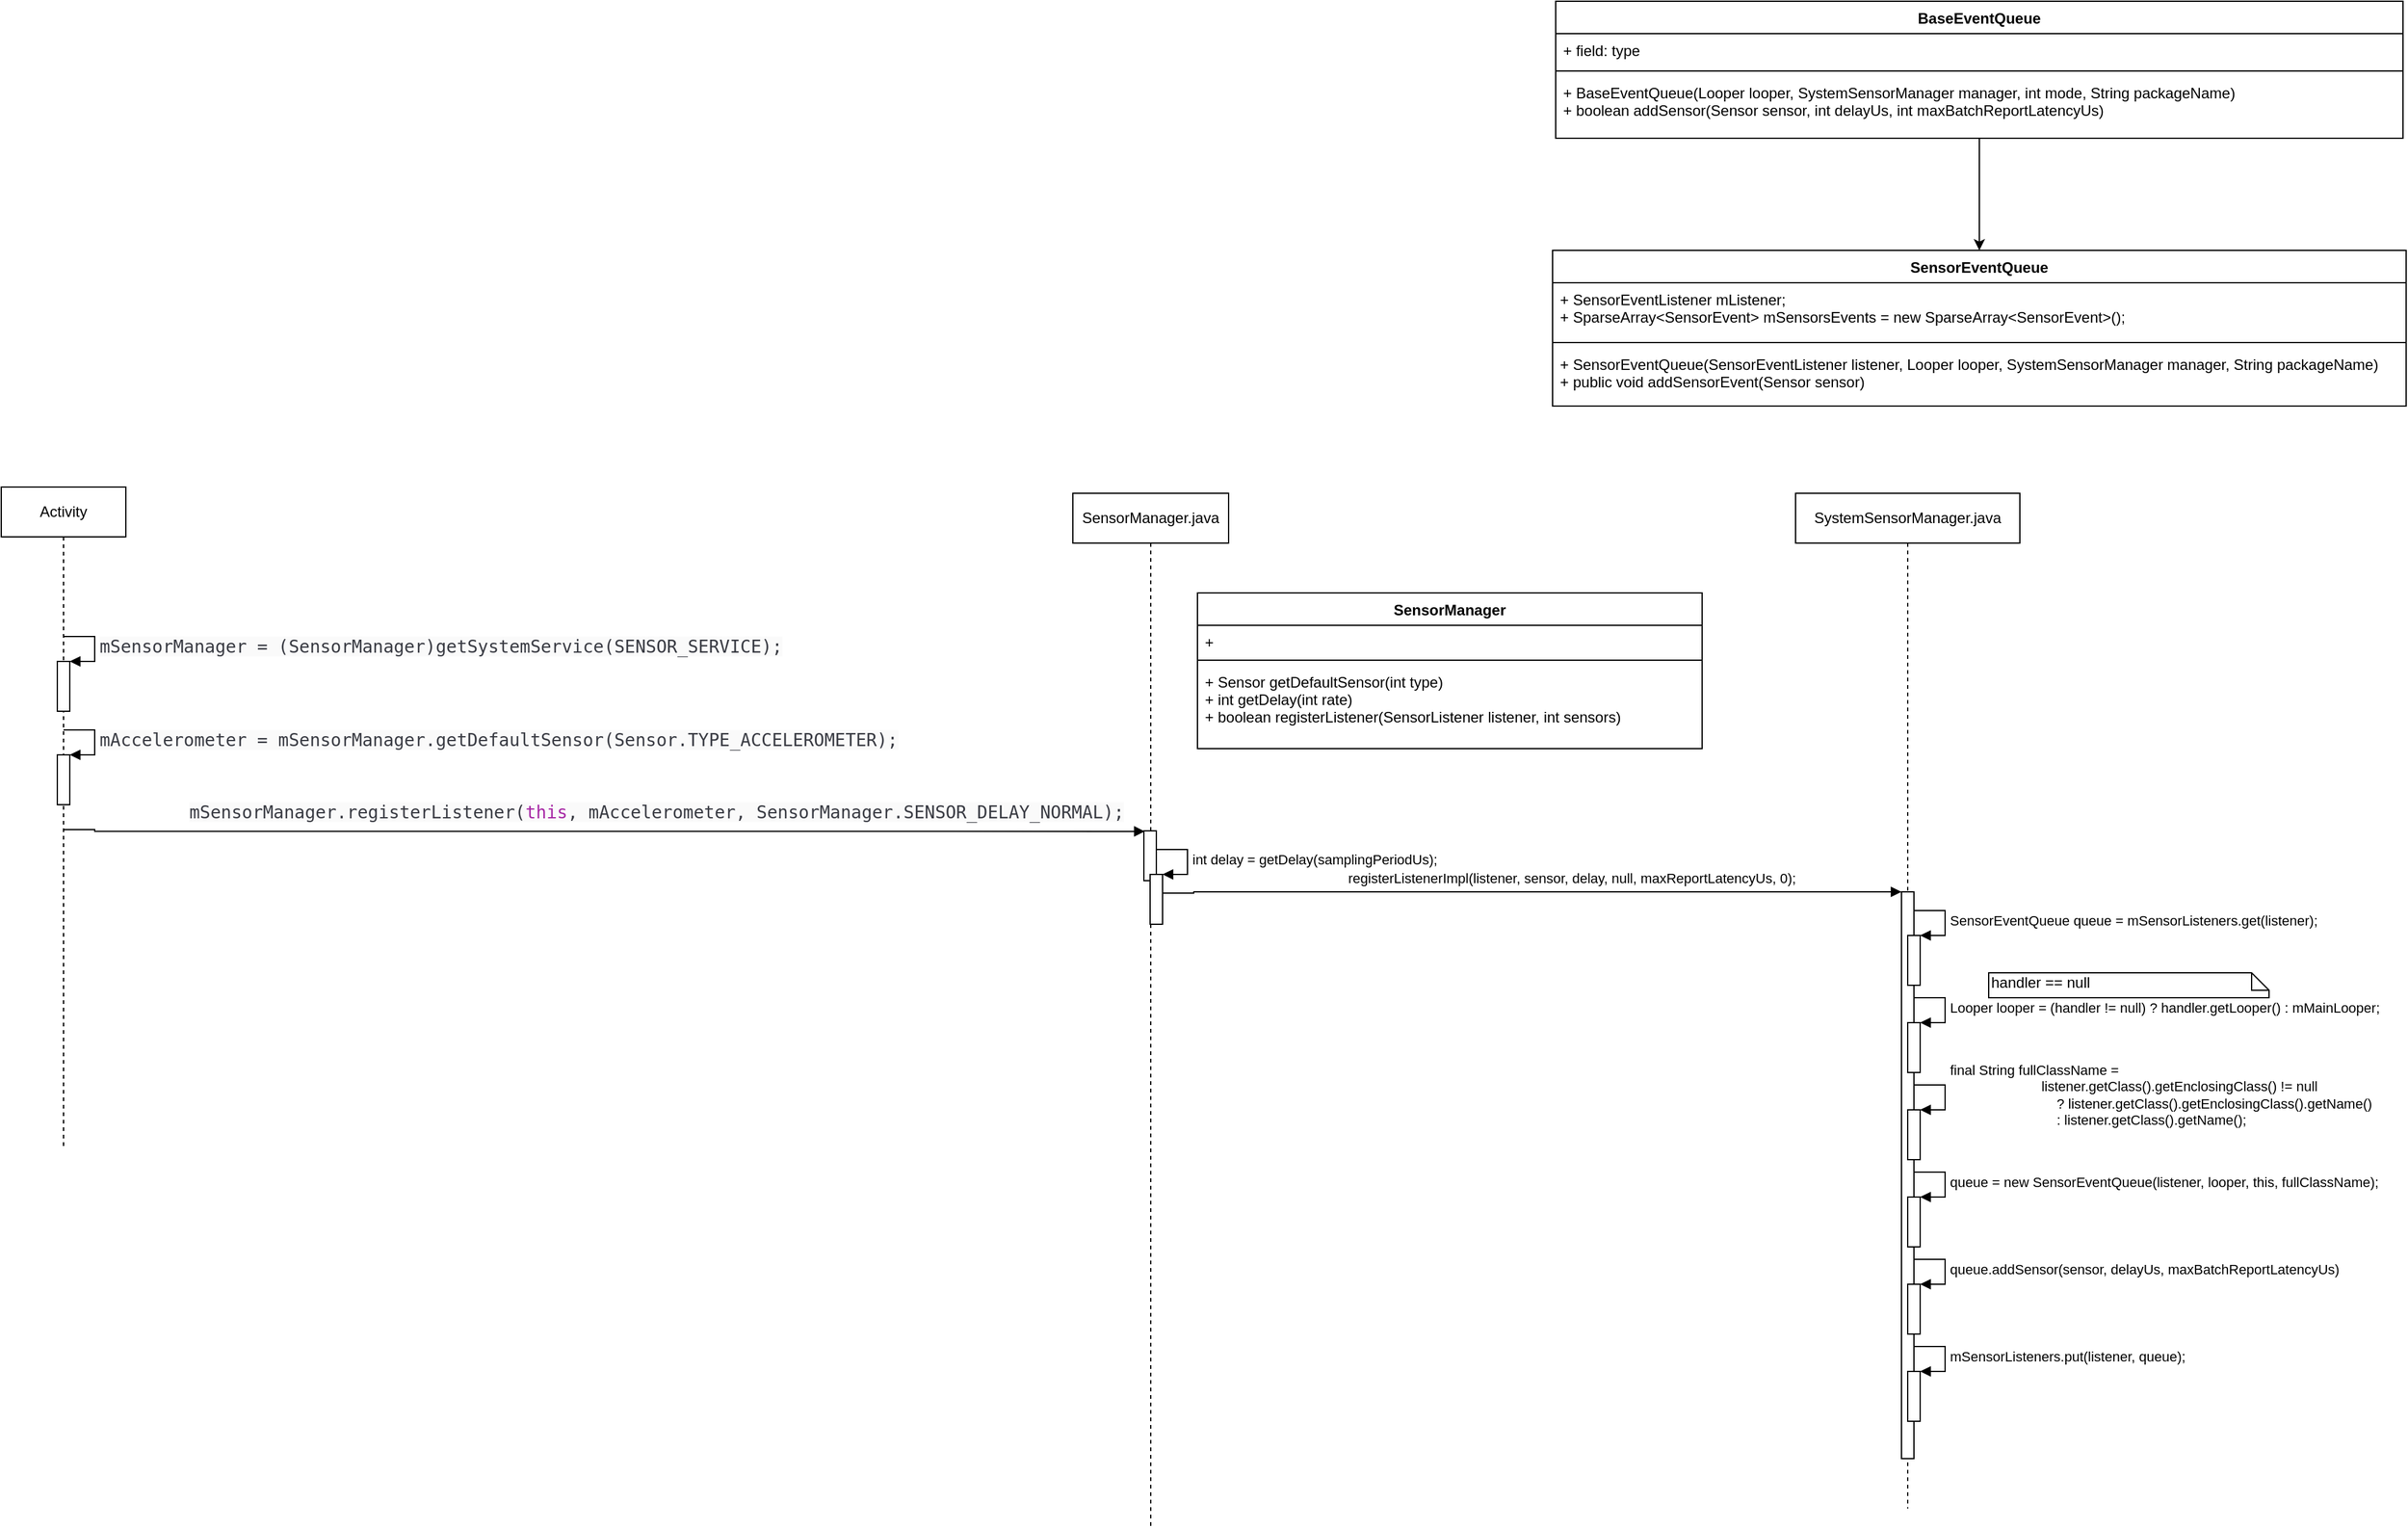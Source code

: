 <mxfile version="13.6.2" type="device"><diagram id="QYVqVz0r_oI3NtYIHSxN" name="Page-1"><mxGraphModel dx="1551" dy="2320" grid="1" gridSize="5" guides="1" tooltips="1" connect="1" arrows="1" fold="1" page="1" pageScale="1" pageWidth="827" pageHeight="1169" math="0" shadow="0"><root><mxCell id="0"/><mxCell id="1" parent="0"/><mxCell id="lY0_w_oUYwb8Sbvu8OWi-3" value="Activity" style="shape=umlLifeline;perimeter=lifelinePerimeter;whiteSpace=wrap;html=1;container=1;collapsible=0;recursiveResize=0;outlineConnect=0;" vertex="1" parent="1"><mxGeometry x="100" y="220" width="100" height="530" as="geometry"/></mxCell><mxCell id="lY0_w_oUYwb8Sbvu8OWi-4" value="" style="html=1;points=[];perimeter=orthogonalPerimeter;" vertex="1" parent="lY0_w_oUYwb8Sbvu8OWi-3"><mxGeometry x="45" y="140" width="10" height="40" as="geometry"/></mxCell><mxCell id="lY0_w_oUYwb8Sbvu8OWi-5" value="&lt;span style=&quot;color: rgb(56 , 58 , 66) ; font-family: &amp;#34;source code pro&amp;#34; , &amp;#34;dejavu sans mono&amp;#34; , &amp;#34;ubuntu mono&amp;#34; , &amp;#34;anonymous pro&amp;#34; , &amp;#34;droid sans mono&amp;#34; , &amp;#34;menlo&amp;#34; , &amp;#34;monaco&amp;#34; , &amp;#34;consolas&amp;#34; , &amp;#34;inconsolata&amp;#34; , &amp;#34;courier&amp;#34; , monospace , &amp;#34;pingfang sc&amp;#34; , &amp;#34;microsoft yahei&amp;#34; , sans-serif ; font-size: 14px ; background-color: rgb(250 , 250 , 250)&quot;&gt;mSensorManager = (SensorManager)getSystemService(SENSOR_SERVICE);&lt;/span&gt;" style="edgeStyle=orthogonalEdgeStyle;html=1;align=left;spacingLeft=2;endArrow=block;rounded=0;entryX=1;entryY=0;" edge="1" target="lY0_w_oUYwb8Sbvu8OWi-4" parent="lY0_w_oUYwb8Sbvu8OWi-3"><mxGeometry relative="1" as="geometry"><mxPoint x="50" y="120" as="sourcePoint"/><Array as="points"><mxPoint x="75" y="120"/></Array></mxGeometry></mxCell><mxCell id="lY0_w_oUYwb8Sbvu8OWi-6" value="" style="html=1;points=[];perimeter=orthogonalPerimeter;" vertex="1" parent="lY0_w_oUYwb8Sbvu8OWi-3"><mxGeometry x="45" y="215" width="10" height="40" as="geometry"/></mxCell><mxCell id="lY0_w_oUYwb8Sbvu8OWi-7" value="&lt;span style=&quot;color: rgb(56 , 58 , 66) ; font-family: &amp;#34;source code pro&amp;#34; , &amp;#34;dejavu sans mono&amp;#34; , &amp;#34;ubuntu mono&amp;#34; , &amp;#34;anonymous pro&amp;#34; , &amp;#34;droid sans mono&amp;#34; , &amp;#34;menlo&amp;#34; , &amp;#34;monaco&amp;#34; , &amp;#34;consolas&amp;#34; , &amp;#34;inconsolata&amp;#34; , &amp;#34;courier&amp;#34; , monospace , &amp;#34;pingfang sc&amp;#34; , &amp;#34;microsoft yahei&amp;#34; , sans-serif ; font-size: 14px ; background-color: rgb(250 , 250 , 250)&quot;&gt;mAccelerometer = mSensorManager.getDefaultSensor(Sensor.TYPE_ACCELEROMETER);&lt;/span&gt;" style="edgeStyle=orthogonalEdgeStyle;html=1;align=left;spacingLeft=2;endArrow=block;rounded=0;entryX=1;entryY=0;" edge="1" target="lY0_w_oUYwb8Sbvu8OWi-6" parent="lY0_w_oUYwb8Sbvu8OWi-3"><mxGeometry relative="1" as="geometry"><mxPoint x="50" y="195" as="sourcePoint"/><Array as="points"><mxPoint x="75" y="195"/></Array></mxGeometry></mxCell><mxCell id="lY0_w_oUYwb8Sbvu8OWi-9" value="&lt;span style=&quot;color: rgb(56 , 58 , 66) ; font-family: &amp;#34;source code pro&amp;#34; , &amp;#34;dejavu sans mono&amp;#34; , &amp;#34;ubuntu mono&amp;#34; , &amp;#34;anonymous pro&amp;#34; , &amp;#34;droid sans mono&amp;#34; , &amp;#34;menlo&amp;#34; , &amp;#34;monaco&amp;#34; , &amp;#34;consolas&amp;#34; , &amp;#34;inconsolata&amp;#34; , &amp;#34;courier&amp;#34; , monospace , &amp;#34;pingfang sc&amp;#34; , &amp;#34;microsoft yahei&amp;#34; , sans-serif ; font-size: 14px ; background-color: rgb(250 , 250 , 250)&quot;&gt;mSensorManager.registerListener(&lt;/span&gt;&lt;span class=&quot;hljs-keyword&quot; style=&quot;box-sizing: border-box ; outline: 0px ; margin: 0px ; padding: 0px ; font-family: &amp;#34;source code pro&amp;#34; , &amp;#34;dejavu sans mono&amp;#34; , &amp;#34;ubuntu mono&amp;#34; , &amp;#34;anonymous pro&amp;#34; , &amp;#34;droid sans mono&amp;#34; , &amp;#34;menlo&amp;#34; , &amp;#34;monaco&amp;#34; , &amp;#34;consolas&amp;#34; , &amp;#34;inconsolata&amp;#34; , &amp;#34;courier&amp;#34; , monospace , &amp;#34;pingfang sc&amp;#34; , &amp;#34;microsoft yahei&amp;#34; , sans-serif ; color: rgb(166 , 38 , 164) ; overflow-wrap: break-word ; font-size: 14px ; background-color: rgb(250 , 250 , 250)&quot;&gt;this&lt;/span&gt;&lt;span style=&quot;color: rgb(56 , 58 , 66) ; font-family: &amp;#34;source code pro&amp;#34; , &amp;#34;dejavu sans mono&amp;#34; , &amp;#34;ubuntu mono&amp;#34; , &amp;#34;anonymous pro&amp;#34; , &amp;#34;droid sans mono&amp;#34; , &amp;#34;menlo&amp;#34; , &amp;#34;monaco&amp;#34; , &amp;#34;consolas&amp;#34; , &amp;#34;inconsolata&amp;#34; , &amp;#34;courier&amp;#34; , monospace , &amp;#34;pingfang sc&amp;#34; , &amp;#34;microsoft yahei&amp;#34; , sans-serif ; font-size: 14px ; background-color: rgb(250 , 250 , 250)&quot;&gt;, mAccelerometer, SensorManager.SENSOR_DELAY_NORMAL);&lt;/span&gt;" style="edgeStyle=orthogonalEdgeStyle;html=1;align=left;spacingLeft=2;endArrow=block;rounded=0;entryX=0.072;entryY=0.011;entryDx=0;entryDy=0;entryPerimeter=0;" edge="1" target="lY0_w_oUYwb8Sbvu8OWi-8" parent="1"><mxGeometry x="-0.773" y="15" relative="1" as="geometry"><mxPoint x="150" y="495" as="sourcePoint"/><Array as="points"><mxPoint x="175" y="495"/></Array><mxPoint as="offset"/></mxGeometry></mxCell><mxCell id="lY0_w_oUYwb8Sbvu8OWi-15" value="SensorManager.java" style="shape=umlLifeline;perimeter=lifelinePerimeter;whiteSpace=wrap;html=1;container=1;collapsible=0;recursiveResize=0;outlineConnect=0;" vertex="1" parent="1"><mxGeometry x="960" y="225" width="125" height="830" as="geometry"/></mxCell><mxCell id="lY0_w_oUYwb8Sbvu8OWi-8" value="" style="html=1;points=[];perimeter=orthogonalPerimeter;" vertex="1" parent="lY0_w_oUYwb8Sbvu8OWi-15"><mxGeometry x="57" y="271" width="10" height="40" as="geometry"/></mxCell><mxCell id="lY0_w_oUYwb8Sbvu8OWi-18" value="" style="html=1;points=[];perimeter=orthogonalPerimeter;" vertex="1" parent="lY0_w_oUYwb8Sbvu8OWi-15"><mxGeometry x="62" y="306" width="10" height="40" as="geometry"/></mxCell><mxCell id="lY0_w_oUYwb8Sbvu8OWi-19" value="int delay = getDelay(samplingPeriodUs);" style="edgeStyle=orthogonalEdgeStyle;html=1;align=left;spacingLeft=2;endArrow=block;rounded=0;entryX=1;entryY=0;" edge="1" target="lY0_w_oUYwb8Sbvu8OWi-18" parent="lY0_w_oUYwb8Sbvu8OWi-15"><mxGeometry relative="1" as="geometry"><mxPoint x="67" y="286" as="sourcePoint"/><Array as="points"><mxPoint x="92" y="286"/></Array></mxGeometry></mxCell><mxCell id="lY0_w_oUYwb8Sbvu8OWi-21" value="registerListenerImpl(listener, sensor, delay, null, maxReportLatencyUs, 0);" style="edgeStyle=orthogonalEdgeStyle;html=1;align=left;spacingLeft=2;endArrow=block;rounded=0;entryX=0;entryY=0;entryDx=0;entryDy=0;entryPerimeter=0;" edge="1" target="lY0_w_oUYwb8Sbvu8OWi-20" parent="lY0_w_oUYwb8Sbvu8OWi-15"><mxGeometry x="-0.509" y="11" relative="1" as="geometry"><mxPoint x="72" y="321" as="sourcePoint"/><Array as="points"><mxPoint x="97" y="321"/><mxPoint x="97" y="320"/></Array><mxPoint as="offset"/></mxGeometry></mxCell><mxCell id="lY0_w_oUYwb8Sbvu8OWi-11" value="SensorManager" style="swimlane;fontStyle=1;align=center;verticalAlign=top;childLayout=stackLayout;horizontal=1;startSize=26;horizontalStack=0;resizeParent=1;resizeParentMax=0;resizeLast=0;collapsible=1;marginBottom=0;" vertex="1" parent="1"><mxGeometry x="1060" y="305" width="405" height="125" as="geometry"/></mxCell><mxCell id="lY0_w_oUYwb8Sbvu8OWi-12" value="+ " style="text;strokeColor=none;fillColor=none;align=left;verticalAlign=top;spacingLeft=4;spacingRight=4;overflow=hidden;rotatable=0;points=[[0,0.5],[1,0.5]];portConstraint=eastwest;" vertex="1" parent="lY0_w_oUYwb8Sbvu8OWi-11"><mxGeometry y="26" width="405" height="24" as="geometry"/></mxCell><mxCell id="lY0_w_oUYwb8Sbvu8OWi-13" value="" style="line;strokeWidth=1;fillColor=none;align=left;verticalAlign=middle;spacingTop=-1;spacingLeft=3;spacingRight=3;rotatable=0;labelPosition=right;points=[];portConstraint=eastwest;" vertex="1" parent="lY0_w_oUYwb8Sbvu8OWi-11"><mxGeometry y="50" width="405" height="8" as="geometry"/></mxCell><mxCell id="lY0_w_oUYwb8Sbvu8OWi-14" value="+ Sensor getDefaultSensor(int type)&#10;+ int getDelay(int rate)&#10;+ boolean registerListener(SensorListener listener, int sensors)" style="text;strokeColor=none;fillColor=none;align=left;verticalAlign=top;spacingLeft=4;spacingRight=4;overflow=hidden;rotatable=0;points=[[0,0.5],[1,0.5]];portConstraint=eastwest;" vertex="1" parent="lY0_w_oUYwb8Sbvu8OWi-11"><mxGeometry y="58" width="405" height="67" as="geometry"/></mxCell><mxCell id="lY0_w_oUYwb8Sbvu8OWi-22" value="SystemSensorManager.java" style="shape=umlLifeline;perimeter=lifelinePerimeter;whiteSpace=wrap;html=1;container=1;collapsible=0;recursiveResize=0;outlineConnect=0;" vertex="1" parent="1"><mxGeometry x="1540" y="225" width="180" height="815" as="geometry"/></mxCell><mxCell id="lY0_w_oUYwb8Sbvu8OWi-20" value="" style="html=1;points=[];perimeter=orthogonalPerimeter;" vertex="1" parent="lY0_w_oUYwb8Sbvu8OWi-22"><mxGeometry x="85" y="320" width="10" height="455" as="geometry"/></mxCell><mxCell id="lY0_w_oUYwb8Sbvu8OWi-23" value="" style="html=1;points=[];perimeter=orthogonalPerimeter;" vertex="1" parent="lY0_w_oUYwb8Sbvu8OWi-22"><mxGeometry x="90" y="355" width="10" height="40" as="geometry"/></mxCell><mxCell id="lY0_w_oUYwb8Sbvu8OWi-24" value="SensorEventQueue queue = mSensorListeners.get(listener);" style="edgeStyle=orthogonalEdgeStyle;html=1;align=left;spacingLeft=2;endArrow=block;rounded=0;entryX=1;entryY=0;" edge="1" target="lY0_w_oUYwb8Sbvu8OWi-23" parent="lY0_w_oUYwb8Sbvu8OWi-22"><mxGeometry relative="1" as="geometry"><mxPoint x="95" y="335" as="sourcePoint"/><Array as="points"><mxPoint x="120" y="335"/></Array></mxGeometry></mxCell><mxCell id="lY0_w_oUYwb8Sbvu8OWi-25" value="" style="html=1;points=[];perimeter=orthogonalPerimeter;" vertex="1" parent="lY0_w_oUYwb8Sbvu8OWi-22"><mxGeometry x="90" y="425" width="10" height="40" as="geometry"/></mxCell><mxCell id="lY0_w_oUYwb8Sbvu8OWi-26" value="Looper looper = (handler != null) ? handler.getLooper() : mMainLooper;" style="edgeStyle=orthogonalEdgeStyle;html=1;align=left;spacingLeft=2;endArrow=block;rounded=0;entryX=1;entryY=0;" edge="1" target="lY0_w_oUYwb8Sbvu8OWi-25" parent="lY0_w_oUYwb8Sbvu8OWi-22"><mxGeometry relative="1" as="geometry"><mxPoint x="95" y="405" as="sourcePoint"/><Array as="points"><mxPoint x="120" y="405"/></Array></mxGeometry></mxCell><mxCell id="lY0_w_oUYwb8Sbvu8OWi-27" value="" style="html=1;points=[];perimeter=orthogonalPerimeter;" vertex="1" parent="lY0_w_oUYwb8Sbvu8OWi-22"><mxGeometry x="90" y="495" width="10" height="40" as="geometry"/></mxCell><mxCell id="lY0_w_oUYwb8Sbvu8OWi-28" value="&lt;div&gt;final String fullClassName =&lt;/div&gt;&lt;div&gt;&amp;nbsp; &amp;nbsp; &amp;nbsp; &amp;nbsp; &amp;nbsp; &amp;nbsp; &amp;nbsp; &amp;nbsp; &amp;nbsp; &amp;nbsp; &amp;nbsp; &amp;nbsp; listener.getClass().getEnclosingClass() != null&lt;/div&gt;&lt;div&gt;&amp;nbsp; &amp;nbsp; &amp;nbsp; &amp;nbsp; &amp;nbsp; &amp;nbsp; &amp;nbsp; &amp;nbsp; &amp;nbsp; &amp;nbsp; &amp;nbsp; &amp;nbsp; &amp;nbsp; &amp;nbsp; ? listener.getClass().getEnclosingClass().getName()&lt;/div&gt;&lt;div&gt;&amp;nbsp; &amp;nbsp; &amp;nbsp; &amp;nbsp; &amp;nbsp; &amp;nbsp; &amp;nbsp; &amp;nbsp; &amp;nbsp; &amp;nbsp; &amp;nbsp; &amp;nbsp; &amp;nbsp; &amp;nbsp; : listener.getClass().getName();&lt;/div&gt;" style="edgeStyle=orthogonalEdgeStyle;html=1;align=left;spacingLeft=2;endArrow=block;rounded=0;entryX=1;entryY=0;" edge="1" target="lY0_w_oUYwb8Sbvu8OWi-27" parent="lY0_w_oUYwb8Sbvu8OWi-22"><mxGeometry relative="1" as="geometry"><mxPoint x="95" y="475" as="sourcePoint"/><Array as="points"><mxPoint x="120" y="475"/></Array></mxGeometry></mxCell><mxCell id="lY0_w_oUYwb8Sbvu8OWi-29" value="" style="html=1;points=[];perimeter=orthogonalPerimeter;" vertex="1" parent="lY0_w_oUYwb8Sbvu8OWi-22"><mxGeometry x="90" y="565" width="10" height="40" as="geometry"/></mxCell><mxCell id="lY0_w_oUYwb8Sbvu8OWi-30" value="queue = new SensorEventQueue(listener, looper, this, fullClassName);" style="edgeStyle=orthogonalEdgeStyle;html=1;align=left;spacingLeft=2;endArrow=block;rounded=0;entryX=1;entryY=0;" edge="1" target="lY0_w_oUYwb8Sbvu8OWi-29" parent="lY0_w_oUYwb8Sbvu8OWi-22"><mxGeometry relative="1" as="geometry"><mxPoint x="95" y="545" as="sourcePoint"/><Array as="points"><mxPoint x="120" y="545"/></Array></mxGeometry></mxCell><mxCell id="lY0_w_oUYwb8Sbvu8OWi-31" value="" style="html=1;points=[];perimeter=orthogonalPerimeter;" vertex="1" parent="lY0_w_oUYwb8Sbvu8OWi-22"><mxGeometry x="90" y="635" width="10" height="40" as="geometry"/></mxCell><mxCell id="lY0_w_oUYwb8Sbvu8OWi-32" value="queue.addSensor(sensor, delayUs, maxBatchReportLatencyUs)" style="edgeStyle=orthogonalEdgeStyle;html=1;align=left;spacingLeft=2;endArrow=block;rounded=0;entryX=1;entryY=0;" edge="1" target="lY0_w_oUYwb8Sbvu8OWi-31" parent="lY0_w_oUYwb8Sbvu8OWi-22"><mxGeometry relative="1" as="geometry"><mxPoint x="95" y="615" as="sourcePoint"/><Array as="points"><mxPoint x="120" y="615"/></Array></mxGeometry></mxCell><mxCell id="lY0_w_oUYwb8Sbvu8OWi-33" value="" style="html=1;points=[];perimeter=orthogonalPerimeter;" vertex="1" parent="lY0_w_oUYwb8Sbvu8OWi-22"><mxGeometry x="90" y="705" width="10" height="40" as="geometry"/></mxCell><mxCell id="lY0_w_oUYwb8Sbvu8OWi-34" value="mSensorListeners.put(listener, queue);" style="edgeStyle=orthogonalEdgeStyle;html=1;align=left;spacingLeft=2;endArrow=block;rounded=0;entryX=1;entryY=0;" edge="1" target="lY0_w_oUYwb8Sbvu8OWi-33" parent="lY0_w_oUYwb8Sbvu8OWi-22"><mxGeometry relative="1" as="geometry"><mxPoint x="95" y="685" as="sourcePoint"/><Array as="points"><mxPoint x="120" y="685"/></Array></mxGeometry></mxCell><mxCell id="lY0_w_oUYwb8Sbvu8OWi-35" value="handler == null" style="shape=note;whiteSpace=wrap;html=1;size=14;verticalAlign=top;align=left;spacingTop=-6;" vertex="1" parent="1"><mxGeometry x="1695" y="610" width="225" height="20" as="geometry"/></mxCell><mxCell id="lY0_w_oUYwb8Sbvu8OWi-45" style="edgeStyle=orthogonalEdgeStyle;rounded=0;orthogonalLoop=1;jettySize=auto;html=1;" edge="1" parent="1" source="lY0_w_oUYwb8Sbvu8OWi-36" target="lY0_w_oUYwb8Sbvu8OWi-40"><mxGeometry relative="1" as="geometry"/></mxCell><mxCell id="lY0_w_oUYwb8Sbvu8OWi-36" value="BaseEventQueue" style="swimlane;fontStyle=1;align=center;verticalAlign=top;childLayout=stackLayout;horizontal=1;startSize=26;horizontalStack=0;resizeParent=1;resizeParentMax=0;resizeLast=0;collapsible=1;marginBottom=0;" vertex="1" parent="1"><mxGeometry x="1347.5" y="-170" width="680" height="110" as="geometry"/></mxCell><mxCell id="lY0_w_oUYwb8Sbvu8OWi-37" value="+ field: type" style="text;strokeColor=none;fillColor=none;align=left;verticalAlign=top;spacingLeft=4;spacingRight=4;overflow=hidden;rotatable=0;points=[[0,0.5],[1,0.5]];portConstraint=eastwest;" vertex="1" parent="lY0_w_oUYwb8Sbvu8OWi-36"><mxGeometry y="26" width="680" height="26" as="geometry"/></mxCell><mxCell id="lY0_w_oUYwb8Sbvu8OWi-38" value="" style="line;strokeWidth=1;fillColor=none;align=left;verticalAlign=middle;spacingTop=-1;spacingLeft=3;spacingRight=3;rotatable=0;labelPosition=right;points=[];portConstraint=eastwest;" vertex="1" parent="lY0_w_oUYwb8Sbvu8OWi-36"><mxGeometry y="52" width="680" height="8" as="geometry"/></mxCell><mxCell id="lY0_w_oUYwb8Sbvu8OWi-39" value="+ BaseEventQueue(Looper looper, SystemSensorManager manager, int mode, String packageName)&#10;+ boolean addSensor(Sensor sensor, int delayUs, int maxBatchReportLatencyUs)" style="text;strokeColor=none;fillColor=none;align=left;verticalAlign=top;spacingLeft=4;spacingRight=4;overflow=hidden;rotatable=0;points=[[0,0.5],[1,0.5]];portConstraint=eastwest;" vertex="1" parent="lY0_w_oUYwb8Sbvu8OWi-36"><mxGeometry y="60" width="680" height="50" as="geometry"/></mxCell><mxCell id="lY0_w_oUYwb8Sbvu8OWi-40" value="SensorEventQueue" style="swimlane;fontStyle=1;align=center;verticalAlign=top;childLayout=stackLayout;horizontal=1;startSize=26;horizontalStack=0;resizeParent=1;resizeParentMax=0;resizeLast=0;collapsible=1;marginBottom=0;" vertex="1" parent="1"><mxGeometry x="1345" y="30" width="685" height="125" as="geometry"/></mxCell><mxCell id="lY0_w_oUYwb8Sbvu8OWi-41" value="+ SensorEventListener mListener;&#10;+ SparseArray&lt;SensorEvent&gt; mSensorsEvents = new SparseArray&lt;SensorEvent&gt;();" style="text;strokeColor=none;fillColor=none;align=left;verticalAlign=top;spacingLeft=4;spacingRight=4;overflow=hidden;rotatable=0;points=[[0,0.5],[1,0.5]];portConstraint=eastwest;" vertex="1" parent="lY0_w_oUYwb8Sbvu8OWi-40"><mxGeometry y="26" width="685" height="44" as="geometry"/></mxCell><mxCell id="lY0_w_oUYwb8Sbvu8OWi-42" value="" style="line;strokeWidth=1;fillColor=none;align=left;verticalAlign=middle;spacingTop=-1;spacingLeft=3;spacingRight=3;rotatable=0;labelPosition=right;points=[];portConstraint=eastwest;" vertex="1" parent="lY0_w_oUYwb8Sbvu8OWi-40"><mxGeometry y="70" width="685" height="8" as="geometry"/></mxCell><mxCell id="lY0_w_oUYwb8Sbvu8OWi-43" value="+ SensorEventQueue(SensorEventListener listener, Looper looper, SystemSensorManager manager, String packageName)&#10;+ public void addSensorEvent(Sensor sensor)" style="text;strokeColor=none;fillColor=none;align=left;verticalAlign=top;spacingLeft=4;spacingRight=4;overflow=hidden;rotatable=0;points=[[0,0.5],[1,0.5]];portConstraint=eastwest;" vertex="1" parent="lY0_w_oUYwb8Sbvu8OWi-40"><mxGeometry y="78" width="685" height="47" as="geometry"/></mxCell></root></mxGraphModel></diagram></mxfile>